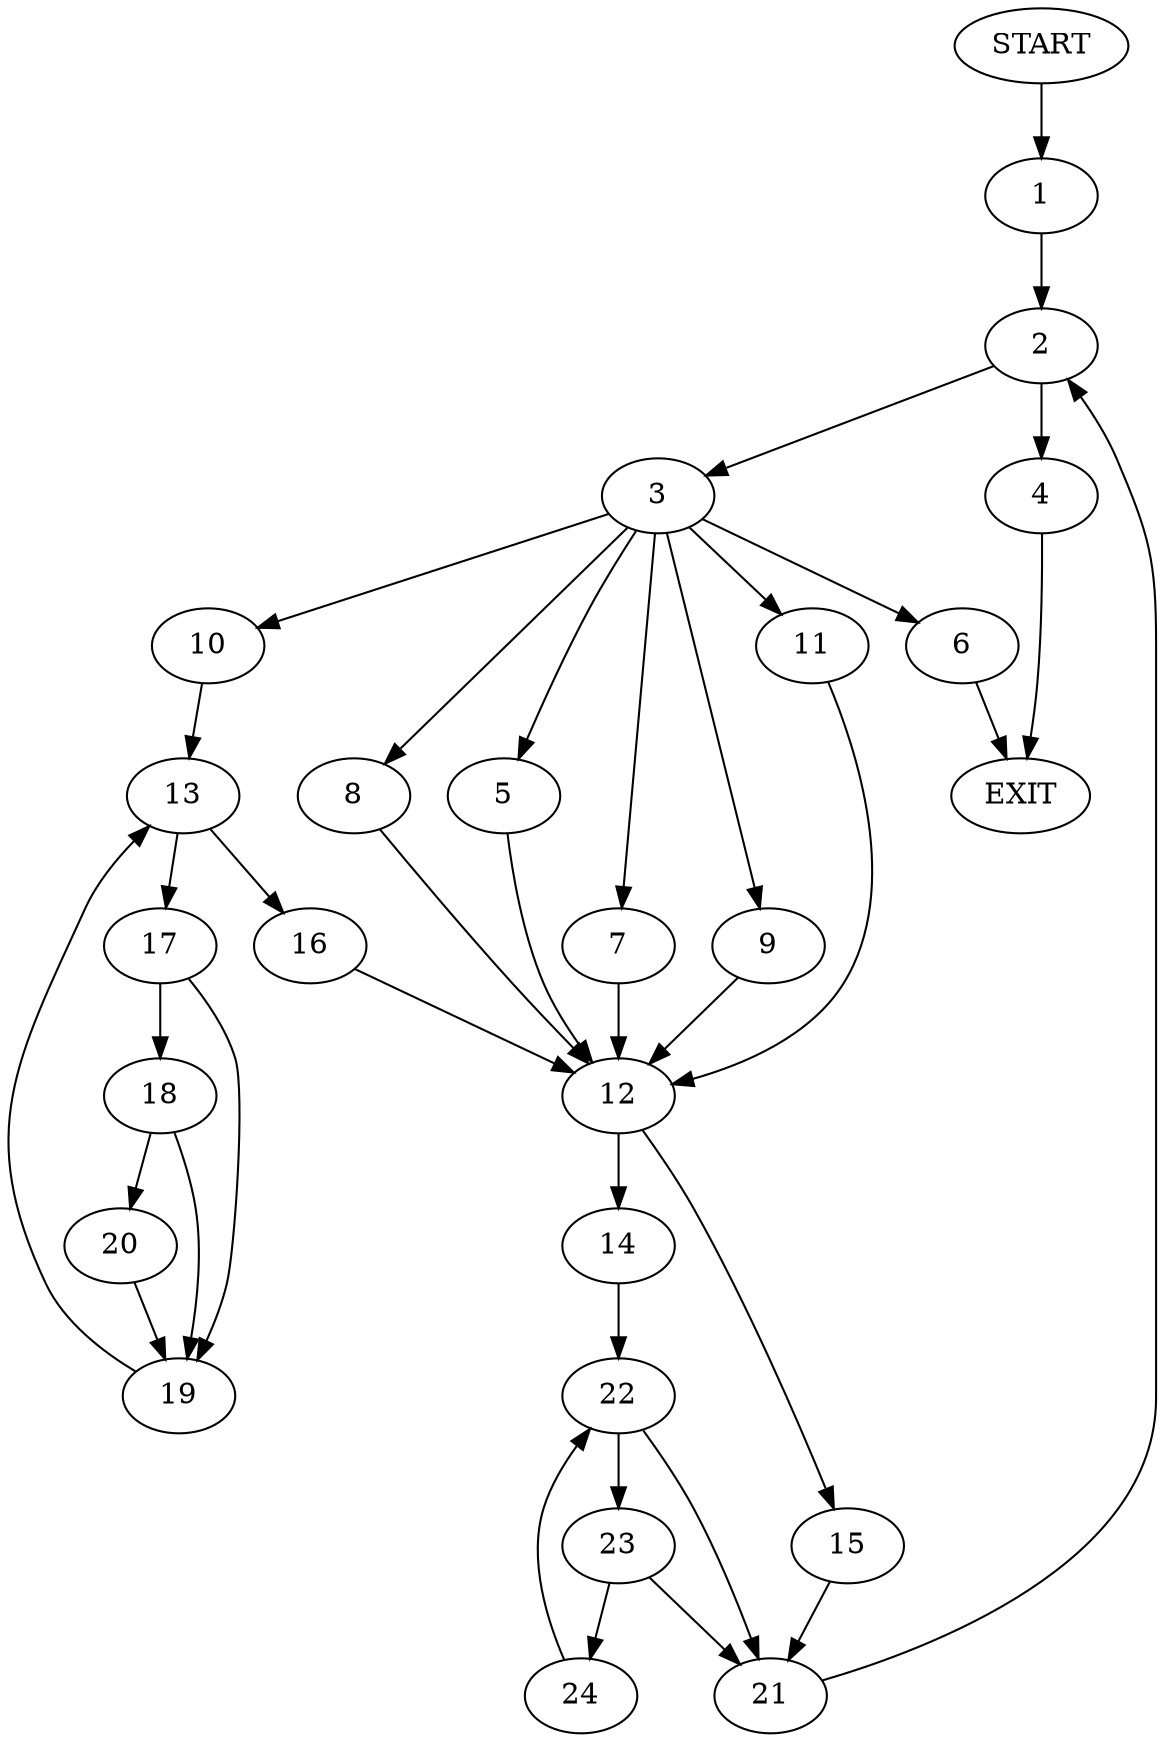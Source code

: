 digraph {
0 [label="START"]
25 [label="EXIT"]
0 -> 1
1 -> 2
2 -> 3
2 -> 4
3 -> 5
3 -> 6
3 -> 7
3 -> 8
3 -> 9
3 -> 10
3 -> 11
4 -> 25
5 -> 12
9 -> 12
6 -> 25
10 -> 13
11 -> 12
8 -> 12
7 -> 12
12 -> 14
12 -> 15
13 -> 16
13 -> 17
17 -> 18
17 -> 19
16 -> 12
18 -> 20
18 -> 19
19 -> 13
20 -> 19
15 -> 21
14 -> 22
21 -> 2
22 -> 21
22 -> 23
23 -> 21
23 -> 24
24 -> 22
}
